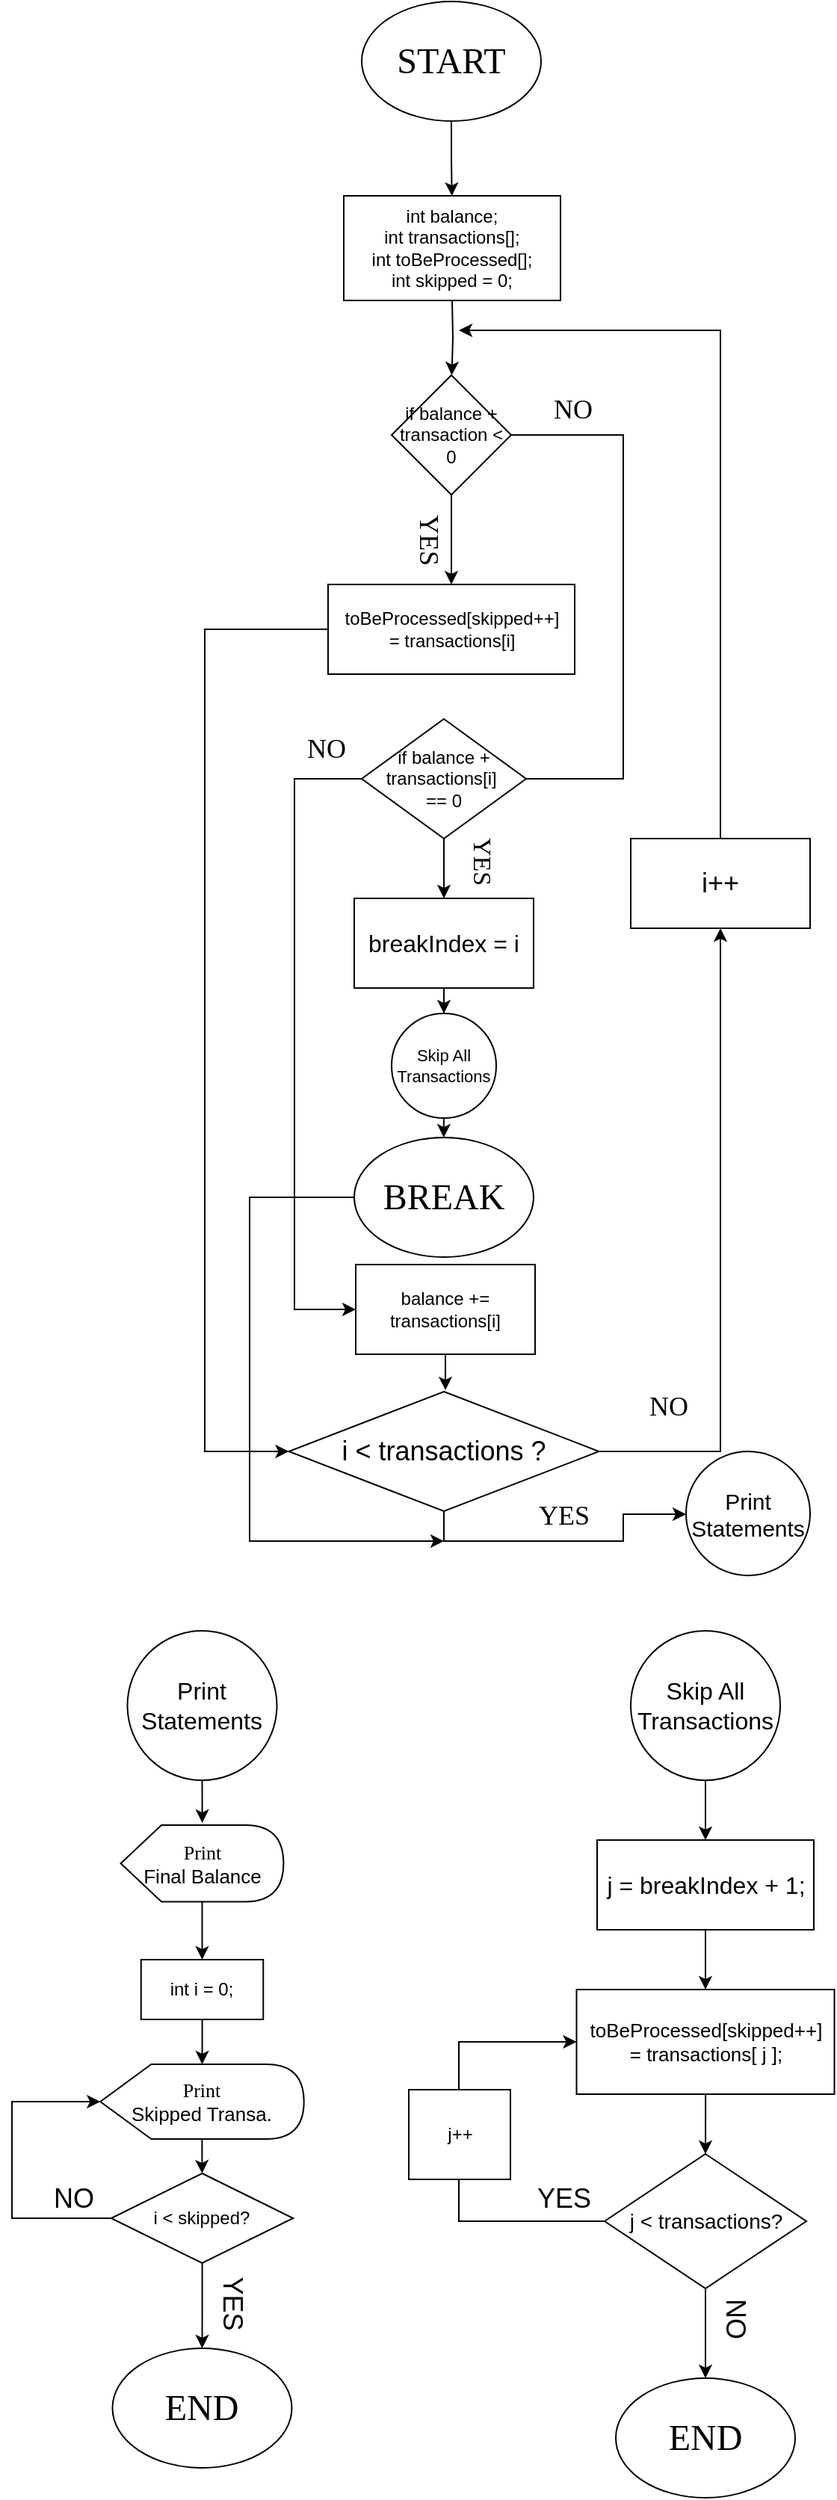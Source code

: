 <mxfile version="24.8.6">
  <diagram name="Page-1" id="X9py8qPNmhiQziaTyPdJ">
    <mxGraphModel dx="2235" dy="1043" grid="1" gridSize="10" guides="1" tooltips="1" connect="1" arrows="1" fold="1" page="1" pageScale="1" pageWidth="850" pageHeight="1100" math="0" shadow="0">
      <root>
        <mxCell id="0" />
        <mxCell id="1" parent="0" />
        <mxCell id="wq1x-DvyOyqJZuiO0ZfP-2" style="edgeStyle=orthogonalEdgeStyle;rounded=0;orthogonalLoop=1;jettySize=auto;html=1;exitX=0.5;exitY=1;exitDx=0;exitDy=0;" parent="1" source="wq1x-DvyOyqJZuiO0ZfP-1" edge="1">
          <mxGeometry relative="1" as="geometry">
            <mxPoint x="425.333" y="170" as="targetPoint" />
          </mxGeometry>
        </mxCell>
        <mxCell id="wq1x-DvyOyqJZuiO0ZfP-1" value="&lt;font style=&quot;font-size: 24px;&quot; face=&quot;Lucida Console&quot;&gt;START&lt;/font&gt;" style="ellipse;whiteSpace=wrap;html=1;" parent="1" vertex="1">
          <mxGeometry x="365" y="40" width="120" height="80" as="geometry" />
        </mxCell>
        <mxCell id="wq1x-DvyOyqJZuiO0ZfP-8" style="edgeStyle=orthogonalEdgeStyle;rounded=0;orthogonalLoop=1;jettySize=auto;html=1;entryX=0.5;entryY=0;entryDx=0;entryDy=0;" parent="1" edge="1">
          <mxGeometry relative="1" as="geometry">
            <mxPoint x="425.25" y="290" as="targetPoint" />
            <mxPoint x="425.5" y="240" as="sourcePoint" />
          </mxGeometry>
        </mxCell>
        <mxCell id="U0mUFiChf7s_CxI3_zp7-6" style="edgeStyle=orthogonalEdgeStyle;rounded=0;orthogonalLoop=1;jettySize=auto;html=1;entryX=0.5;entryY=1;entryDx=0;entryDy=0;" parent="1" source="wq1x-DvyOyqJZuiO0ZfP-11" target="U0mUFiChf7s_CxI3_zp7-7" edge="1">
          <mxGeometry relative="1" as="geometry">
            <mxPoint x="570" y="330" as="targetPoint" />
          </mxGeometry>
        </mxCell>
        <mxCell id="S49HFV8g3zY78zUIFEd3-14" style="edgeStyle=orthogonalEdgeStyle;rounded=0;orthogonalLoop=1;jettySize=auto;html=1;exitX=0.5;exitY=1;exitDx=0;exitDy=0;entryX=0;entryY=0.5;entryDx=0;entryDy=0;" parent="1" source="wq1x-DvyOyqJZuiO0ZfP-11" target="S49HFV8g3zY78zUIFEd3-18" edge="1">
          <mxGeometry relative="1" as="geometry">
            <mxPoint x="540" y="1050" as="targetPoint" />
            <Array as="points">
              <mxPoint x="420" y="1070" />
              <mxPoint x="540" y="1070" />
              <mxPoint x="540" y="1052" />
              <mxPoint x="582" y="1052" />
            </Array>
          </mxGeometry>
        </mxCell>
        <mxCell id="wq1x-DvyOyqJZuiO0ZfP-11" value="&lt;font style=&quot;font-size: 18px;&quot; face=&quot;Helvetica&quot;&gt;i &amp;lt; transactions ?&lt;/font&gt;" style="rhombus;whiteSpace=wrap;html=1;" parent="1" vertex="1">
          <mxGeometry x="316.25" y="970" width="207.5" height="80" as="geometry" />
        </mxCell>
        <mxCell id="U0mUFiChf7s_CxI3_zp7-4" value="int balance;&lt;div&gt;int transactions[];&lt;/div&gt;&lt;div&gt;int toBeProcessed[];&lt;/div&gt;&lt;div&gt;int skipped = 0;&lt;/div&gt;" style="rounded=0;whiteSpace=wrap;html=1;" parent="1" vertex="1">
          <mxGeometry x="353" y="170" width="145" height="70" as="geometry" />
        </mxCell>
        <mxCell id="U0mUFiChf7s_CxI3_zp7-11" style="edgeStyle=orthogonalEdgeStyle;rounded=0;orthogonalLoop=1;jettySize=auto;html=1;" parent="1" source="U0mUFiChf7s_CxI3_zp7-7" edge="1">
          <mxGeometry relative="1" as="geometry">
            <mxPoint x="430" y="260" as="targetPoint" />
            <Array as="points">
              <mxPoint x="605" y="260" />
            </Array>
          </mxGeometry>
        </mxCell>
        <mxCell id="U0mUFiChf7s_CxI3_zp7-7" value="&lt;font style=&quot;font-size: 18px;&quot;&gt;i++&lt;/font&gt;" style="rounded=0;whiteSpace=wrap;html=1;" parent="1" vertex="1">
          <mxGeometry x="545" y="600" width="120" height="60" as="geometry" />
        </mxCell>
        <mxCell id="U0mUFiChf7s_CxI3_zp7-14" style="edgeStyle=orthogonalEdgeStyle;rounded=0;orthogonalLoop=1;jettySize=auto;html=1;entryX=0.5;entryY=0;entryDx=0;entryDy=0;" parent="1" source="U0mUFiChf7s_CxI3_zp7-12" target="U0mUFiChf7s_CxI3_zp7-13" edge="1">
          <mxGeometry relative="1" as="geometry" />
        </mxCell>
        <mxCell id="U0mUFiChf7s_CxI3_zp7-16" style="edgeStyle=orthogonalEdgeStyle;rounded=0;orthogonalLoop=1;jettySize=auto;html=1;" parent="1" source="U0mUFiChf7s_CxI3_zp7-12" edge="1">
          <mxGeometry relative="1" as="geometry">
            <mxPoint x="460" y="560" as="targetPoint" />
            <Array as="points">
              <mxPoint x="540" y="330" />
              <mxPoint x="540" y="560" />
            </Array>
          </mxGeometry>
        </mxCell>
        <mxCell id="U0mUFiChf7s_CxI3_zp7-12" value="if balance +&lt;div&gt;transaction &amp;lt; 0&lt;/div&gt;" style="rhombus;whiteSpace=wrap;html=1;" parent="1" vertex="1">
          <mxGeometry x="385" y="290" width="80" height="80" as="geometry" />
        </mxCell>
        <mxCell id="U0mUFiChf7s_CxI3_zp7-15" style="edgeStyle=orthogonalEdgeStyle;rounded=0;orthogonalLoop=1;jettySize=auto;html=1;entryX=0;entryY=0.5;entryDx=0;entryDy=0;" parent="1" source="U0mUFiChf7s_CxI3_zp7-13" target="wq1x-DvyOyqJZuiO0ZfP-11" edge="1">
          <mxGeometry relative="1" as="geometry">
            <mxPoint x="260" y="570" as="targetPoint" />
            <Array as="points">
              <mxPoint x="260" y="460" />
              <mxPoint x="260" y="1010" />
            </Array>
          </mxGeometry>
        </mxCell>
        <mxCell id="U0mUFiChf7s_CxI3_zp7-13" value="&lt;font style=&quot;font-size: 12px;&quot;&gt;toBeProcessed[skipped++]&lt;/font&gt;&lt;div style=&quot;&quot;&gt;&lt;font style=&quot;font-size: 12px;&quot;&gt;= transactions[i]&lt;/font&gt;&lt;/div&gt;" style="rounded=0;whiteSpace=wrap;html=1;align=center;" parent="1" vertex="1">
          <mxGeometry x="342.5" y="430" width="165" height="60" as="geometry" />
        </mxCell>
        <mxCell id="S49HFV8g3zY78zUIFEd3-1" style="edgeStyle=orthogonalEdgeStyle;rounded=0;orthogonalLoop=1;jettySize=auto;html=1;" parent="1" source="U0mUFiChf7s_CxI3_zp7-17" target="U0mUFiChf7s_CxI3_zp7-18" edge="1">
          <mxGeometry relative="1" as="geometry" />
        </mxCell>
        <mxCell id="S49HFV8g3zY78zUIFEd3-7" style="edgeStyle=orthogonalEdgeStyle;rounded=0;orthogonalLoop=1;jettySize=auto;html=1;entryX=0;entryY=0.5;entryDx=0;entryDy=0;" parent="1" source="U0mUFiChf7s_CxI3_zp7-17" target="S49HFV8g3zY78zUIFEd3-6" edge="1">
          <mxGeometry relative="1" as="geometry">
            <mxPoint x="290" y="900" as="targetPoint" />
            <Array as="points">
              <mxPoint x="320" y="560" />
              <mxPoint x="320" y="915" />
            </Array>
          </mxGeometry>
        </mxCell>
        <mxCell id="U0mUFiChf7s_CxI3_zp7-17" value="if balance +&lt;div&gt;transactions[i]&amp;nbsp;&lt;/div&gt;&lt;div&gt;== 0&lt;/div&gt;" style="rhombus;whiteSpace=wrap;html=1;" parent="1" vertex="1">
          <mxGeometry x="365" y="520" width="110" height="80" as="geometry" />
        </mxCell>
        <mxCell id="S49HFV8g3zY78zUIFEd3-23" style="edgeStyle=orthogonalEdgeStyle;rounded=0;orthogonalLoop=1;jettySize=auto;html=1;entryX=0.5;entryY=0;entryDx=0;entryDy=0;" parent="1" source="U0mUFiChf7s_CxI3_zp7-18" target="S49HFV8g3zY78zUIFEd3-22" edge="1">
          <mxGeometry relative="1" as="geometry" />
        </mxCell>
        <mxCell id="U0mUFiChf7s_CxI3_zp7-18" value="&lt;div style=&quot;font-size: 16px;&quot;&gt;&lt;font style=&quot;font-size: 16px;&quot;&gt;breakIndex = i&lt;br&gt;&lt;/font&gt;&lt;/div&gt;" style="rounded=0;whiteSpace=wrap;html=1;" parent="1" vertex="1">
          <mxGeometry x="360" y="640" width="120" height="60" as="geometry" />
        </mxCell>
        <mxCell id="S49HFV8g3zY78zUIFEd3-16" style="edgeStyle=orthogonalEdgeStyle;rounded=0;orthogonalLoop=1;jettySize=auto;html=1;" parent="1" source="S49HFV8g3zY78zUIFEd3-5" edge="1">
          <mxGeometry relative="1" as="geometry">
            <mxPoint x="420" y="1070" as="targetPoint" />
            <Array as="points">
              <mxPoint x="290" y="840" />
              <mxPoint x="290" y="1070" />
            </Array>
          </mxGeometry>
        </mxCell>
        <mxCell id="S49HFV8g3zY78zUIFEd3-5" value="&lt;font style=&quot;font-size: 24px;&quot; face=&quot;Lucida Console&quot;&gt;BREAK&lt;/font&gt;" style="ellipse;whiteSpace=wrap;html=1;" parent="1" vertex="1">
          <mxGeometry x="360" y="800" width="120" height="80" as="geometry" />
        </mxCell>
        <mxCell id="S49HFV8g3zY78zUIFEd3-6" value="&lt;div&gt;balance +=&lt;/div&gt;&lt;div&gt;transactions[i]&lt;br&gt;&lt;/div&gt;" style="rounded=0;whiteSpace=wrap;html=1;" parent="1" vertex="1">
          <mxGeometry x="361" y="885" width="120" height="60" as="geometry" />
        </mxCell>
        <mxCell id="S49HFV8g3zY78zUIFEd3-8" value="&lt;font face=&quot;Lucida Console&quot; style=&quot;font-size: 18px;&quot;&gt;NO&lt;/font&gt;" style="text;html=1;align=center;verticalAlign=middle;resizable=0;points=[];autosize=1;strokeColor=none;fillColor=none;" parent="1" vertex="1">
          <mxGeometry x="481" y="293" width="50" height="40" as="geometry" />
        </mxCell>
        <mxCell id="S49HFV8g3zY78zUIFEd3-9" value="&lt;font face=&quot;Lucida Console&quot; style=&quot;font-size: 18px;&quot;&gt;YES&lt;/font&gt;" style="text;html=1;align=center;verticalAlign=middle;resizable=0;points=[];autosize=1;strokeColor=none;fillColor=none;rotation=90;" parent="1" vertex="1">
          <mxGeometry x="380" y="380" width="60" height="40" as="geometry" />
        </mxCell>
        <mxCell id="S49HFV8g3zY78zUIFEd3-11" value="&lt;font face=&quot;Lucida Console&quot; style=&quot;font-size: 18px;&quot;&gt;NO&lt;/font&gt;" style="text;html=1;align=center;verticalAlign=middle;resizable=0;points=[];autosize=1;strokeColor=none;fillColor=none;" parent="1" vertex="1">
          <mxGeometry x="316.25" y="520" width="50" height="40" as="geometry" />
        </mxCell>
        <mxCell id="S49HFV8g3zY78zUIFEd3-12" value="&lt;font face=&quot;Lucida Console&quot; style=&quot;font-size: 17px;&quot;&gt;YES&lt;br&gt;&lt;/font&gt;" style="text;html=1;align=center;verticalAlign=middle;resizable=0;points=[];autosize=1;strokeColor=none;fillColor=none;rotation=90;" parent="1" vertex="1">
          <mxGeometry x="415" y="600" width="60" height="30" as="geometry" />
        </mxCell>
        <mxCell id="S49HFV8g3zY78zUIFEd3-13" value="&lt;font style=&quot;font-size: 18px;&quot; face=&quot;Lucida Console&quot;&gt;NO&lt;/font&gt;" style="text;html=1;align=center;verticalAlign=middle;resizable=0;points=[];autosize=1;strokeColor=none;fillColor=none;" parent="1" vertex="1">
          <mxGeometry x="545" y="960" width="50" height="40" as="geometry" />
        </mxCell>
        <mxCell id="S49HFV8g3zY78zUIFEd3-15" value="&lt;font style=&quot;font-size: 18px;&quot; face=&quot;Lucida Console&quot;&gt;YES&lt;/font&gt;" style="text;html=1;align=center;verticalAlign=middle;resizable=0;points=[];autosize=1;strokeColor=none;fillColor=none;" parent="1" vertex="1">
          <mxGeometry x="470" y="1033" width="60" height="40" as="geometry" />
        </mxCell>
        <mxCell id="S49HFV8g3zY78zUIFEd3-18" value="&lt;div style=&quot;font-size: 15px;&quot;&gt;&lt;font face=&quot;Helvetica&quot; style=&quot;font-size: 15px;&quot;&gt;Print&lt;/font&gt;&lt;/div&gt;&lt;div style=&quot;font-size: 15px;&quot;&gt;&lt;font face=&quot;Helvetica&quot; style=&quot;font-size: 15px;&quot;&gt;Statements&lt;br&gt;&lt;/font&gt;&lt;/div&gt;" style="ellipse;whiteSpace=wrap;html=1;aspect=fixed;" parent="1" vertex="1">
          <mxGeometry x="582" y="1010" width="83" height="83" as="geometry" />
        </mxCell>
        <mxCell id="S49HFV8g3zY78zUIFEd3-24" style="edgeStyle=orthogonalEdgeStyle;rounded=0;orthogonalLoop=1;jettySize=auto;html=1;entryX=0.5;entryY=0;entryDx=0;entryDy=0;" parent="1" edge="1">
          <mxGeometry relative="1" as="geometry">
            <mxPoint x="419.92" y="787" as="sourcePoint" />
            <mxPoint x="419.92" y="800" as="targetPoint" />
          </mxGeometry>
        </mxCell>
        <mxCell id="S49HFV8g3zY78zUIFEd3-22" value="&lt;div style=&quot;font-size: 11px;&quot;&gt;&lt;font style=&quot;font-size: 11px;&quot;&gt;Skip All&lt;/font&gt;&lt;/div&gt;&lt;div style=&quot;font-size: 11px;&quot;&gt;&lt;font style=&quot;font-size: 11px;&quot;&gt;Transactions&lt;br&gt;&lt;/font&gt;&lt;/div&gt;" style="ellipse;whiteSpace=wrap;html=1;aspect=fixed;" parent="1" vertex="1">
          <mxGeometry x="385" y="717" width="70" height="70" as="geometry" />
        </mxCell>
        <mxCell id="S49HFV8g3zY78zUIFEd3-27" value="&lt;div style=&quot;font-size: 16px;&quot;&gt;&lt;font style=&quot;font-size: 16px;&quot; face=&quot;Helvetica&quot;&gt;Print&lt;/font&gt;&lt;/div&gt;&lt;div style=&quot;font-size: 16px;&quot;&gt;&lt;font style=&quot;font-size: 16px;&quot; face=&quot;Helvetica&quot;&gt;Statements&lt;br&gt;&lt;/font&gt;&lt;/div&gt;" style="ellipse;whiteSpace=wrap;html=1;aspect=fixed;" parent="1" vertex="1">
          <mxGeometry x="208.25" y="1130" width="100" height="100" as="geometry" />
        </mxCell>
        <mxCell id="S49HFV8g3zY78zUIFEd3-35" style="edgeStyle=orthogonalEdgeStyle;rounded=0;orthogonalLoop=1;jettySize=auto;html=1;entryX=0.5;entryY=0;entryDx=0;entryDy=0;" parent="1" source="S49HFV8g3zY78zUIFEd3-28" target="S49HFV8g3zY78zUIFEd3-34" edge="1">
          <mxGeometry relative="1" as="geometry" />
        </mxCell>
        <mxCell id="S49HFV8g3zY78zUIFEd3-28" value="&lt;div style=&quot;font-size: 16px;&quot;&gt;&lt;font style=&quot;font-size: 16px;&quot;&gt;Skip All&lt;/font&gt;&lt;/div&gt;&lt;div style=&quot;font-size: 16px;&quot;&gt;&lt;font style=&quot;font-size: 16px;&quot;&gt;&lt;font style=&quot;font-size: 16px;&quot;&gt;Transactions&lt;/font&gt;&lt;font style=&quot;font-size: 16px;&quot;&gt;&lt;br&gt;&lt;/font&gt;&lt;/font&gt;&lt;/div&gt;" style="ellipse;whiteSpace=wrap;html=1;aspect=fixed;" parent="1" vertex="1">
          <mxGeometry x="545" y="1130" width="100" height="100" as="geometry" />
        </mxCell>
        <mxCell id="S49HFV8g3zY78zUIFEd3-33" style="edgeStyle=orthogonalEdgeStyle;rounded=0;orthogonalLoop=1;jettySize=auto;html=1;entryX=0.505;entryY=-0.012;entryDx=0;entryDy=0;entryPerimeter=0;" parent="1" source="S49HFV8g3zY78zUIFEd3-6" target="wq1x-DvyOyqJZuiO0ZfP-11" edge="1">
          <mxGeometry relative="1" as="geometry" />
        </mxCell>
        <mxCell id="S49HFV8g3zY78zUIFEd3-37" style="edgeStyle=orthogonalEdgeStyle;rounded=0;orthogonalLoop=1;jettySize=auto;html=1;entryX=0.5;entryY=0;entryDx=0;entryDy=0;" parent="1" source="S49HFV8g3zY78zUIFEd3-34" target="S49HFV8g3zY78zUIFEd3-36" edge="1">
          <mxGeometry relative="1" as="geometry" />
        </mxCell>
        <mxCell id="S49HFV8g3zY78zUIFEd3-34" value="&lt;font style=&quot;font-size: 16px;&quot;&gt;j = breakIndex + 1;&lt;/font&gt;" style="rounded=0;whiteSpace=wrap;html=1;" parent="1" vertex="1">
          <mxGeometry x="522.5" y="1270" width="145" height="60" as="geometry" />
        </mxCell>
        <mxCell id="S49HFV8g3zY78zUIFEd3-39" style="edgeStyle=orthogonalEdgeStyle;rounded=0;orthogonalLoop=1;jettySize=auto;html=1;entryX=0.5;entryY=0;entryDx=0;entryDy=0;" parent="1" source="S49HFV8g3zY78zUIFEd3-36" target="S49HFV8g3zY78zUIFEd3-38" edge="1">
          <mxGeometry relative="1" as="geometry" />
        </mxCell>
        <mxCell id="S49HFV8g3zY78zUIFEd3-36" value="&lt;div style=&quot;font-size: 13px;&quot;&gt;&lt;font style=&quot;font-size: 13px;&quot;&gt;toBeProcessed[skipped++]&lt;/font&gt;&lt;/div&gt;&lt;font style=&quot;font-size: 13px;&quot;&gt;= transactions[ j ];&lt;br&gt;&lt;/font&gt;" style="rounded=0;whiteSpace=wrap;html=1;" parent="1" vertex="1">
          <mxGeometry x="508.75" y="1370" width="172.5" height="70" as="geometry" />
        </mxCell>
        <mxCell id="S49HFV8g3zY78zUIFEd3-40" style="edgeStyle=orthogonalEdgeStyle;rounded=0;orthogonalLoop=1;jettySize=auto;html=1;entryX=0;entryY=0.5;entryDx=0;entryDy=0;" parent="1" source="S49HFV8g3zY78zUIFEd3-38" target="S49HFV8g3zY78zUIFEd3-36" edge="1">
          <mxGeometry relative="1" as="geometry">
            <mxPoint x="440" y="1400" as="targetPoint" />
            <Array as="points">
              <mxPoint x="430" y="1525" />
              <mxPoint x="430" y="1405" />
            </Array>
          </mxGeometry>
        </mxCell>
        <mxCell id="S49HFV8g3zY78zUIFEd3-43" style="edgeStyle=orthogonalEdgeStyle;rounded=0;orthogonalLoop=1;jettySize=auto;html=1;" parent="1" source="S49HFV8g3zY78zUIFEd3-38" edge="1">
          <mxGeometry relative="1" as="geometry">
            <mxPoint x="595" y="1630" as="targetPoint" />
          </mxGeometry>
        </mxCell>
        <mxCell id="S49HFV8g3zY78zUIFEd3-38" value="&lt;font style=&quot;font-size: 14px;&quot;&gt;j &amp;lt; transactions?&lt;/font&gt;" style="rhombus;whiteSpace=wrap;html=1;" parent="1" vertex="1">
          <mxGeometry x="527.5" y="1480" width="135" height="90" as="geometry" />
        </mxCell>
        <mxCell id="S49HFV8g3zY78zUIFEd3-41" value="&lt;font style=&quot;font-size: 18px;&quot;&gt;YES&lt;/font&gt;" style="text;html=1;align=center;verticalAlign=middle;resizable=0;points=[];autosize=1;strokeColor=none;fillColor=none;" parent="1" vertex="1">
          <mxGeometry x="470" y="1490" width="60" height="40" as="geometry" />
        </mxCell>
        <mxCell id="S49HFV8g3zY78zUIFEd3-42" value="j++" style="rounded=0;whiteSpace=wrap;html=1;" parent="1" vertex="1">
          <mxGeometry x="396.5" y="1437" width="68" height="60" as="geometry" />
        </mxCell>
        <mxCell id="S49HFV8g3zY78zUIFEd3-44" value="&lt;font style=&quot;font-size: 18px;&quot;&gt;NO&lt;br&gt;&lt;/font&gt;" style="text;html=1;align=center;verticalAlign=middle;resizable=0;points=[];autosize=1;strokeColor=none;fillColor=none;rotation=90;" parent="1" vertex="1">
          <mxGeometry x="590" y="1570" width="50" height="40" as="geometry" />
        </mxCell>
        <mxCell id="S49HFV8g3zY78zUIFEd3-45" value="&lt;font style=&quot;font-size: 24px;&quot; face=&quot;Lucida Console&quot;&gt;END&lt;/font&gt;" style="ellipse;whiteSpace=wrap;html=1;" parent="1" vertex="1">
          <mxGeometry x="535" y="1630" width="120" height="80" as="geometry" />
        </mxCell>
        <mxCell id="S49HFV8g3zY78zUIFEd3-55" style="edgeStyle=orthogonalEdgeStyle;rounded=0;orthogonalLoop=1;jettySize=auto;html=1;entryX=0.5;entryY=0;entryDx=0;entryDy=0;" parent="1" source="S49HFV8g3zY78zUIFEd3-47" target="S49HFV8g3zY78zUIFEd3-53" edge="1">
          <mxGeometry relative="1" as="geometry" />
        </mxCell>
        <mxCell id="S49HFV8g3zY78zUIFEd3-47" value="&lt;div style=&quot;font-size: 13px;&quot;&gt;&lt;font style=&quot;font-size: 13px;&quot; face=&quot;Lucida Console&quot;&gt;Print&lt;/font&gt;&lt;/div&gt;&lt;div style=&quot;font-size: 13px;&quot;&gt;&lt;font style=&quot;font-size: 13px;&quot;&gt;&lt;font style=&quot;font-size: 13px;&quot;&gt;Final Balance&lt;/font&gt;&lt;font style=&quot;font-size: 13px;&quot;&gt;&lt;br&gt;&lt;/font&gt;&lt;/font&gt;&lt;/div&gt;" style="shape=display;whiteSpace=wrap;html=1;" parent="1" vertex="1">
          <mxGeometry x="203.79" y="1260" width="108.91" height="51.25" as="geometry" />
        </mxCell>
        <mxCell id="S49HFV8g3zY78zUIFEd3-48" style="edgeStyle=orthogonalEdgeStyle;rounded=0;orthogonalLoop=1;jettySize=auto;html=1;entryX=0.501;entryY=-0.029;entryDx=0;entryDy=0;entryPerimeter=0;" parent="1" source="S49HFV8g3zY78zUIFEd3-27" target="S49HFV8g3zY78zUIFEd3-47" edge="1">
          <mxGeometry relative="1" as="geometry" />
        </mxCell>
        <mxCell id="S49HFV8g3zY78zUIFEd3-59" style="edgeStyle=orthogonalEdgeStyle;rounded=0;orthogonalLoop=1;jettySize=auto;html=1;entryX=0.5;entryY=0;entryDx=0;entryDy=0;" parent="1" source="S49HFV8g3zY78zUIFEd3-50" target="S49HFV8g3zY78zUIFEd3-58" edge="1">
          <mxGeometry relative="1" as="geometry" />
        </mxCell>
        <mxCell id="S49HFV8g3zY78zUIFEd3-50" value="&lt;div style=&quot;font-size: 13px;&quot;&gt;&lt;font style=&quot;font-size: 13px;&quot; face=&quot;Lucida Console&quot;&gt;Print&lt;/font&gt;&lt;/div&gt;&lt;div style=&quot;font-size: 13px;&quot;&gt;&lt;font style=&quot;font-size: 13px;&quot;&gt;Skipped Transa.&lt;font style=&quot;font-size: 13px;&quot;&gt;&lt;br&gt;&lt;/font&gt;&lt;/font&gt;&lt;/div&gt;" style="shape=display;whiteSpace=wrap;html=1;" parent="1" vertex="1">
          <mxGeometry x="190.14" y="1420" width="136.21" height="50" as="geometry" />
        </mxCell>
        <mxCell id="S49HFV8g3zY78zUIFEd3-53" value="int i = 0;" style="rounded=0;whiteSpace=wrap;html=1;" parent="1" vertex="1">
          <mxGeometry x="217.38" y="1350" width="81.75" height="40" as="geometry" />
        </mxCell>
        <mxCell id="S49HFV8g3zY78zUIFEd3-57" style="edgeStyle=orthogonalEdgeStyle;rounded=0;orthogonalLoop=1;jettySize=auto;html=1;entryX=0.5;entryY=0;entryDx=0;entryDy=0;entryPerimeter=0;" parent="1" source="S49HFV8g3zY78zUIFEd3-53" target="S49HFV8g3zY78zUIFEd3-50" edge="1">
          <mxGeometry relative="1" as="geometry" />
        </mxCell>
        <mxCell id="S49HFV8g3zY78zUIFEd3-60" style="edgeStyle=orthogonalEdgeStyle;rounded=0;orthogonalLoop=1;jettySize=auto;html=1;entryX=0;entryY=0.5;entryDx=0;entryDy=0;entryPerimeter=0;" parent="1" source="S49HFV8g3zY78zUIFEd3-58" target="S49HFV8g3zY78zUIFEd3-50" edge="1">
          <mxGeometry relative="1" as="geometry">
            <mxPoint x="180" y="1450" as="targetPoint" />
            <Array as="points">
              <mxPoint x="131" y="1523" />
              <mxPoint x="131" y="1445" />
            </Array>
          </mxGeometry>
        </mxCell>
        <mxCell id="S49HFV8g3zY78zUIFEd3-63" style="edgeStyle=orthogonalEdgeStyle;rounded=0;orthogonalLoop=1;jettySize=auto;html=1;" parent="1" source="S49HFV8g3zY78zUIFEd3-58" edge="1">
          <mxGeometry relative="1" as="geometry">
            <mxPoint x="258.255" y="1610" as="targetPoint" />
          </mxGeometry>
        </mxCell>
        <mxCell id="S49HFV8g3zY78zUIFEd3-58" value="i &amp;lt; skipped?" style="rhombus;whiteSpace=wrap;html=1;" parent="1" vertex="1">
          <mxGeometry x="197.38" y="1493" width="121.75" height="60" as="geometry" />
        </mxCell>
        <mxCell id="S49HFV8g3zY78zUIFEd3-62" value="&lt;font style=&quot;font-size: 18px;&quot;&gt;NO&lt;/font&gt;" style="text;html=1;align=center;verticalAlign=middle;resizable=0;points=[];autosize=1;strokeColor=none;fillColor=none;" parent="1" vertex="1">
          <mxGeometry x="147.38" y="1490" width="50" height="40" as="geometry" />
        </mxCell>
        <mxCell id="S49HFV8g3zY78zUIFEd3-64" value="&lt;font style=&quot;font-size: 18px;&quot;&gt;YES&lt;/font&gt;" style="text;html=1;align=center;verticalAlign=middle;resizable=0;points=[];autosize=1;strokeColor=none;fillColor=none;rotation=90;" parent="1" vertex="1">
          <mxGeometry x="248.25" y="1560" width="60" height="40" as="geometry" />
        </mxCell>
        <mxCell id="S49HFV8g3zY78zUIFEd3-66" value="&lt;font style=&quot;font-size: 24px;&quot; face=&quot;Lucida Console&quot;&gt;END&lt;/font&gt;" style="ellipse;whiteSpace=wrap;html=1;" parent="1" vertex="1">
          <mxGeometry x="198.24" y="1610" width="120" height="80" as="geometry" />
        </mxCell>
      </root>
    </mxGraphModel>
  </diagram>
</mxfile>
